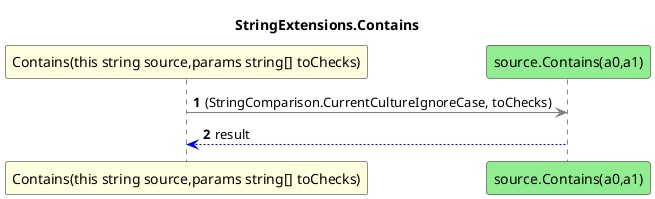 @startuml StringExtensions.Contains
title StringExtensions.Contains
participant "Contains(this string source,params string[] toChecks)" as Contains_p0_p1 #LightYellow
participant "source.Contains(a0,a1)" as source_Contains_a0_a1 #LightGreen
autonumber
Contains_p0_p1 -[#grey]> source_Contains_a0_a1 : (StringComparison.CurrentCultureIgnoreCase, toChecks)
source_Contains_a0_a1 -[#blue]-> Contains_p0_p1 : result
@enduml
